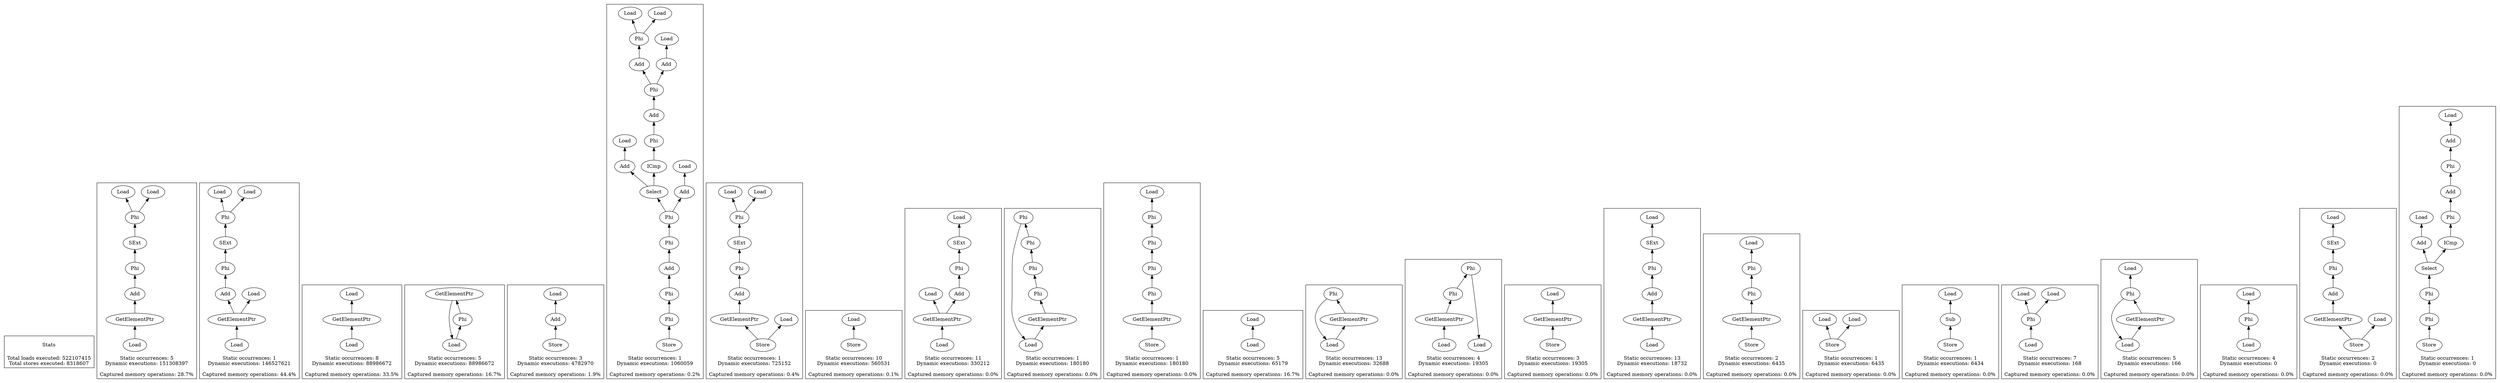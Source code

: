 strict digraph {
rankdir=BT
subgraph {
Stats [shape=plaintext]
cluster=true
label="Total loads executed: 522107415\nTotal stores executed: 8318607"
}
subgraph {
"0_366" [label="Phi"]
"0_360" [label="Load"]
"0_366" -> "0_360"
"0_401" [label="Add"]
"0_400" [label="Phi"]
"0_401" -> "0_400"
"0_402" [label="GetElementPtr"]
"0_402" -> "0_401"
{
rank=min
comment=<Ids: 403, 405, 419, 421, 464>
"0_403" [label="Load"]
}
"0_403" -> "0_402"
"0_370" [label="SExt"]
"0_400" -> "0_370"
"0_523" [label="Load"]
"0_366" -> "0_523"
"0_370" -> "0_366"
cluster=true
label="Static occurrences: 5\nDynamic executions: 151308397\n\nCaptured memory operations: 28.7%"
}
subgraph {
"1_460" [label="Add"]
"1_457" [label="Phi"]
"1_460" -> "1_457"
"1_461" [label="GetElementPtr"]
"1_455" [label="Load"]
"1_461" -> "1_455"
"1_366" [label="Phi"]
"1_360" [label="Load"]
"1_366" -> "1_360"
{
rank=min
comment=<Ids: 462>
"1_462" [label="Load"]
}
"1_462" -> "1_461"
"1_461" -> "1_460"
"1_523" [label="Load"]
"1_366" -> "1_523"
"1_370" [label="SExt"]
"1_457" -> "1_370"
"1_370" -> "1_366"
cluster=true
label="Static occurrences: 1\nDynamic executions: 146527621\n\nCaptured memory operations: 44.4%"
}
subgraph {
"2_131" [label="GetElementPtr"]
"2_130" [label="Load"]
"2_131" -> "2_130"
{
rank=min
comment=<Ids: 132, 207, 238, 268, 455, 810, 874, 1035>
"2_132" [label="Load"]
}
"2_132" -> "2_131"
cluster=true
label="Static occurrences: 8\nDynamic executions: 88986672\n\nCaptured memory operations: 33.5%"
}
subgraph {
"3_129" [label="Phi"]
"3_148" [label="GetElementPtr"]
"3_129" -> "3_148"
{
rank=min
comment=<Ids: 130, 453, 808, 872, 1033>
"3_130" [label="Load"]
}
"3_148" -> "3_130"
"3_130" -> "3_129"
cluster=true
label="Static occurrences: 5\nDynamic executions: 88986672\n\nCaptured memory operations: 16.7%"
}
subgraph {
{
rank=min
comment=<Ids: 33, 559, 578>
"4_33" [label="Store"]
}
"4_32" [label="Add"]
"4_33" -> "4_32"
"4_25" [label="Load"]
"4_32" -> "4_25"
cluster=true
label="Static occurrences: 3\nDynamic executions: 4782970\n\nCaptured memory operations: 1.9%"
}
subgraph {
"5_518" [label="Phi"]
"5_516" [label="Add"]
"5_518" -> "5_516"
"5_519" [label="Phi"]
"5_515" [label="Select"]
"5_519" -> "5_515"
"5_514" [label="Add"]
"5_515" -> "5_514"
"5_366" [label="Phi"]
"5_360" [label="Load"]
"5_366" -> "5_360"
"5_373" [label="ICmp"]
"5_369" [label="Phi"]
"5_373" -> "5_369"
"5_359" [label="Phi"]
"5_528" [label="Add"]
"5_359" -> "5_528"
"5_485" [label="Add"]
"5_519" -> "5_485"
"5_368" [label="Phi"]
"5_368" -> "5_359"
"5_526" [label="Phi"]
"5_528" -> "5_526"
{
rank=min
comment=<Ids: 394>
"5_394" [label="Store"]
}
"5_394" -> "5_368"
"5_526" -> "5_519"
"5_483" [label="Add"]
"5_482" [label="Load"]
"5_483" -> "5_482"
"5_516" -> "5_366"
"5_522" [label="Add"]
"5_369" -> "5_522"
"5_515" -> "5_373"
"5_518" -> "5_483"
"5_523" [label="Load"]
"5_366" -> "5_523"
"5_522" -> "5_518"
"5_513" [label="Load"]
"5_514" -> "5_513"
"5_484" [label="Load"]
"5_485" -> "5_484"
cluster=true
label="Static occurrences: 1\nDynamic executions: 1060059\n\nCaptured memory operations: 0.2%"
}
subgraph {
{
rank=min
comment=<Ids: 408>
"6_408" [label="Store"]
}
"6_402" [label="GetElementPtr"]
"6_408" -> "6_402"
"6_405" [label="Load"]
"6_408" -> "6_405"
"6_366" [label="Phi"]
"6_360" [label="Load"]
"6_366" -> "6_360"
"6_401" [label="Add"]
"6_400" [label="Phi"]
"6_401" -> "6_400"
"6_402" -> "6_401"
"6_370" [label="SExt"]
"6_400" -> "6_370"
"6_523" [label="Load"]
"6_366" -> "6_523"
"6_370" -> "6_366"
cluster=true
label="Static occurrences: 1\nDynamic executions: 725152\n\nCaptured memory operations: 0.4%"
}
subgraph {
{
rank=min
comment=<Ids: 340, 388, 474, 667, 673, 726, 793, 952, 982, 988>
"7_340" [label="Store"]
}
"7_327" [label="Load"]
"7_340" -> "7_327"
cluster=true
label="Static occurrences: 10\nDynamic executions: 560531\n\nCaptured memory operations: 0.1%"
}
subgraph {
"8_138" [label="GetElementPtr"]
"8_132" [label="Load"]
"8_138" -> "8_132"
"8_134" [label="Phi"]
"8_127" [label="SExt"]
"8_134" -> "8_127"
"8_137" [label="Add"]
"8_137" -> "8_134"
"8_138" -> "8_137"
{
rank=min
comment=<Ids: 139, 309, 501, 817, 819, 881, 883, 925, 1008, 1042, 1044>
"8_139" [label="Load"]
}
"8_139" -> "8_138"
"8_126" [label="Load"]
"8_127" -> "8_126"
cluster=true
label="Static occurrences: 11\nDynamic executions: 330212\n\nCaptured memory operations: 0.0%"
}
subgraph {
"9_367" [label="Phi"]
"9_358" [label="Phi"]
"9_367" -> "9_358"
"9_520" [label="Phi"]
{
rank=min
comment=<Ids: 448>
"9_448" [label="Load"]
}
"9_520" -> "9_448"
"9_527" [label="Phi"]
"9_527" -> "9_520"
"9_430" [label="GetElementPtr"]
"9_430" -> "9_367"
"9_448" -> "9_430"
"9_358" -> "9_527"
cluster=true
label="Static occurrences: 1\nDynamic executions: 180180\n\nCaptured memory operations: 0.0%"
}
subgraph {
"10_367" [label="Phi"]
"10_358" [label="Phi"]
"10_367" -> "10_358"
"10_520" [label="Phi"]
"10_448" [label="Load"]
"10_520" -> "10_448"
"10_527" [label="Phi"]
"10_527" -> "10_520"
{
rank=min
comment=<Ids: 431>
"10_431" [label="Store"]
}
"10_430" [label="GetElementPtr"]
"10_431" -> "10_430"
"10_430" -> "10_367"
"10_358" -> "10_527"
cluster=true
label="Static occurrences: 1\nDynamic executions: 180180\n\nCaptured memory operations: 0.0%"
}
subgraph {
{
rank=min
comment=<Ids: 150, 473, 828, 892, 1053>
"11_150" [label="Load"]
}
"11_130" [label="Load"]
"11_150" -> "11_130"
cluster=true
label="Static occurrences: 5\nDynamic executions: 65179\n\nCaptured memory operations: 16.7%"
}
subgraph {
"12_197" [label="Phi"]
{
rank=min
comment=<Ids: 222, 231, 255, 287, 802, 854, 858, 918, 936, 939, 1001, 1019, 1022>
"12_222" [label="Load"]
}
"12_197" -> "12_222"
"12_221" [label="GetElementPtr"]
"12_222" -> "12_221"
"12_221" -> "12_197"
cluster=true
label="Static occurrences: 13\nDynamic executions: 32688\n\nCaptured memory operations: 0.0%"
}
subgraph {
"13_610" [label="GetElementPtr"]
"13_562" [label="Phi"]
"13_610" -> "13_562"
"13_678" [label="Phi"]
{
rank=min
comment=<Ids: 632, 636, 643, 775>
"13_643" [label="Load"]
}
"13_678" -> "13_643"
{
rank=min
comment=<Ids: 632, 636, 643, 775>
"13_632" [label="Load"]
}
"13_632" -> "13_610"
"13_562" -> "13_678"
cluster=true
label="Static occurrences: 4\nDynamic executions: 19305\n\nCaptured memory operations: 0.0%"
}
subgraph {
"14_633" [label="GetElementPtr"]
"14_632" [label="Load"]
"14_633" -> "14_632"
{
rank=min
comment=<Ids: 634, 638, 642>
"14_634" [label="Store"]
}
"14_634" -> "14_633"
cluster=true
label="Static occurrences: 3\nDynamic executions: 19305\n\nCaptured memory operations: 0.0%"
}
subgraph {
"15_51" [label="GetElementPtr"]
"15_50" [label="Add"]
"15_51" -> "15_50"
"15_49" [label="Phi"]
"15_47" [label="SExt"]
"15_49" -> "15_47"
"15_50" -> "15_49"
"15_44" [label="Load"]
"15_47" -> "15_44"
{
rank=min
comment=<Ids: 52, 54, 71, 73, 141, 311, 503, 740, 742, 755, 757, 927, 1010>
"15_52" [label="Load"]
}
"15_52" -> "15_51"
cluster=true
label="Static occurrences: 13\nDynamic executions: 18732\n\nCaptured memory operations: 0.0%"
}
subgraph {
"16_610" [label="GetElementPtr"]
"16_562" [label="Phi"]
"16_610" -> "16_562"
"16_678" [label="Phi"]
"16_643" [label="Load"]
"16_678" -> "16_643"
{
rank=min
comment=<Ids: 611, 767>
"16_611" [label="Store"]
}
"16_611" -> "16_610"
"16_562" -> "16_678"
cluster=true
label="Static occurrences: 2\nDynamic executions: 6435\n\nCaptured memory operations: 0.0%"
}
subgraph {
{
rank=min
comment=<Ids: 640>
"17_640" [label="Store"]
}
"17_636" [label="Load"]
"17_640" -> "17_636"
"17_639" [label="Load"]
"17_640" -> "17_639"
cluster=true
label="Static occurrences: 1\nDynamic executions: 6435\n\nCaptured memory operations: 0.0%"
}
subgraph {
"18_537" [label="Sub"]
"18_536" [label="Load"]
"18_537" -> "18_536"
{
rank=min
comment=<Ids: 538>
"18_538" [label="Store"]
}
"18_538" -> "18_537"
cluster=true
label="Static occurrences: 1\nDynamic executions: 6434\n\nCaptured memory operations: 0.0%"
}
subgraph {
"19_258" [label="Phi"]
"19_283" [label="Load"]
"19_258" -> "19_283"
"19_255" [label="Load"]
"19_258" -> "19_255"
{
rank=min
comment=<Ids: 259, 302, 494, 869, 895, 1030, 1056>
"19_259" [label="Load"]
}
"19_259" -> "19_258"
cluster=true
label="Static occurrences: 7\nDynamic executions: 168\n\nCaptured memory operations: 0.0%"
}
subgraph {
"20_258" [label="Phi"]
{
rank=min
comment=<Ids: 283, 298, 490, 866, 1027>
"20_283" [label="Load"]
}
"20_258" -> "20_283"
"20_282" [label="GetElementPtr"]
"20_283" -> "20_282"
"20_255" [label="Load"]
"20_258" -> "20_255"
"20_282" -> "20_258"
cluster=true
label="Static occurrences: 5\nDynamic executions: 166\n\nCaptured memory operations: 0.0%"
}
subgraph {
"21_197" [label="Phi"]
"21_222" [label="Load"]
"21_197" -> "21_222"
{
rank=min
comment=<Ids: 198, 251, 805, 831>
"21_198" [label="Load"]
}
"21_198" -> "21_197"
cluster=true
label="Static occurrences: 4\nDynamic executions: 0\n\nCaptured memory operations: 0.0%"
}
subgraph {
"22_51" [label="GetElementPtr"]
"22_50" [label="Add"]
"22_51" -> "22_50"
"22_49" [label="Phi"]
"22_47" [label="SExt"]
"22_49" -> "22_47"
"22_50" -> "22_49"
"22_44" [label="Load"]
"22_47" -> "22_44"
{
rank=min
comment=<Ids: 57, 745>
"22_57" [label="Store"]
}
"22_57" -> "22_51"
"22_54" [label="Load"]
"22_57" -> "22_54"
cluster=true
label="Static occurrences: 2\nDynamic executions: 0\n\nCaptured memory operations: 0.0%"
}
subgraph {
{
rank=min
comment=<Ids: 732>
"23_732" [label="Store"]
}
"23_710" [label="Phi"]
"23_732" -> "23_710"
"23_783" [label="Add"]
"23_779" [label="Phi"]
"23_783" -> "23_779"
"23_697" [label="Add"]
"23_691" [label="Load"]
"23_697" -> "23_691"
"23_779" -> "23_697"
"23_777" [label="Select"]
"23_696" [label="Add"]
"23_777" -> "23_696"
"23_780" [label="Phi"]
"23_780" -> "23_777"
"23_713" [label="ICmp"]
"23_777" -> "23_713"
"23_711" [label="Phi"]
"23_713" -> "23_711"
"23_710" -> "23_780"
"23_711" -> "23_783"
"23_688" [label="Load"]
"23_696" -> "23_688"
cluster=true
label="Static occurrences: 1\nDynamic executions: 0\n\nCaptured memory operations: 0.0%"
}
}
